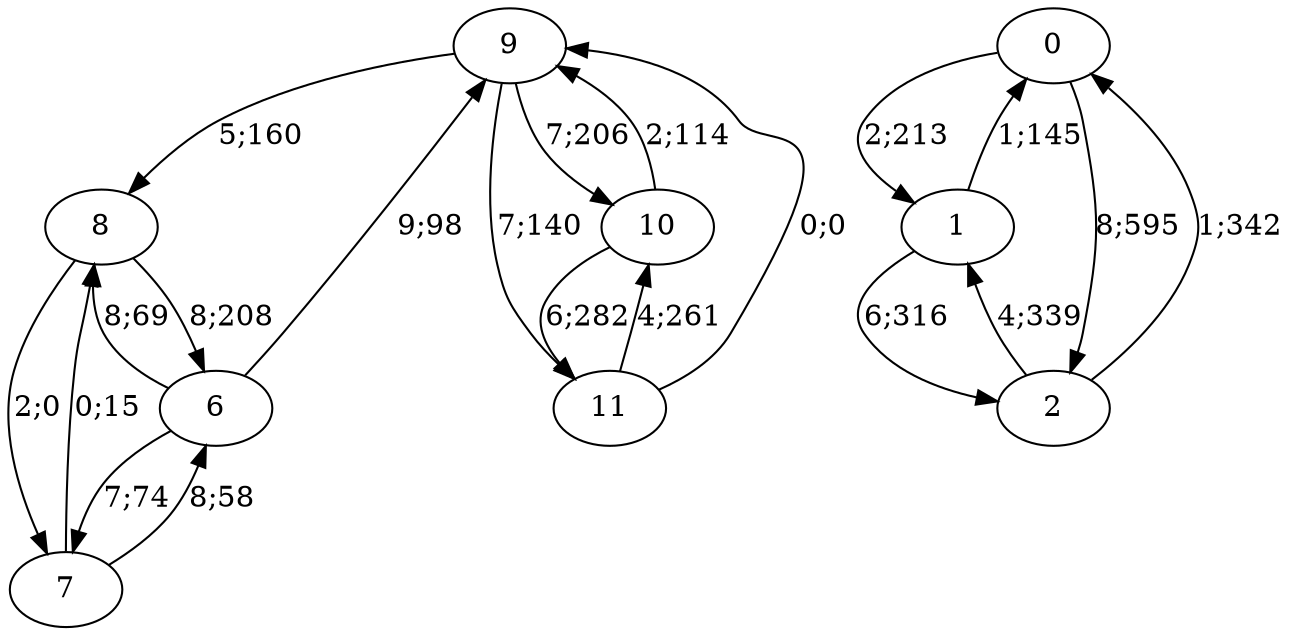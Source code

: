 digraph graph5095 {




















9 -> 8 [color=black,label="5;160"]
9 -> 10 [color=black,label="7;206"]
9 -> 11 [color=black,label="7;140"]


10 -> 9 [color=black,label="2;114"]
10 -> 11 [color=black,label="6;282"]


11 -> 9 [color=black,label="0;0"]
11 -> 10 [color=black,label="4;261"]














6 -> 9 [color=black,label="9;98"]
6 -> 7 [color=black,label="7;74"]
6 -> 8 [color=black,label="8;69"]


7 -> 6 [color=black,label="8;58"]
7 -> 8 [color=black,label="0;15"]


8 -> 6 [color=black,label="8;208"]
8 -> 7 [color=black,label="2;0"]








0 -> 1 [color=black,label="2;213"]
0 -> 2 [color=black,label="8;595"]


1 -> 0 [color=black,label="1;145"]
1 -> 2 [color=black,label="6;316"]


2 -> 0 [color=black,label="1;342"]
2 -> 1 [color=black,label="4;339"]



















}
